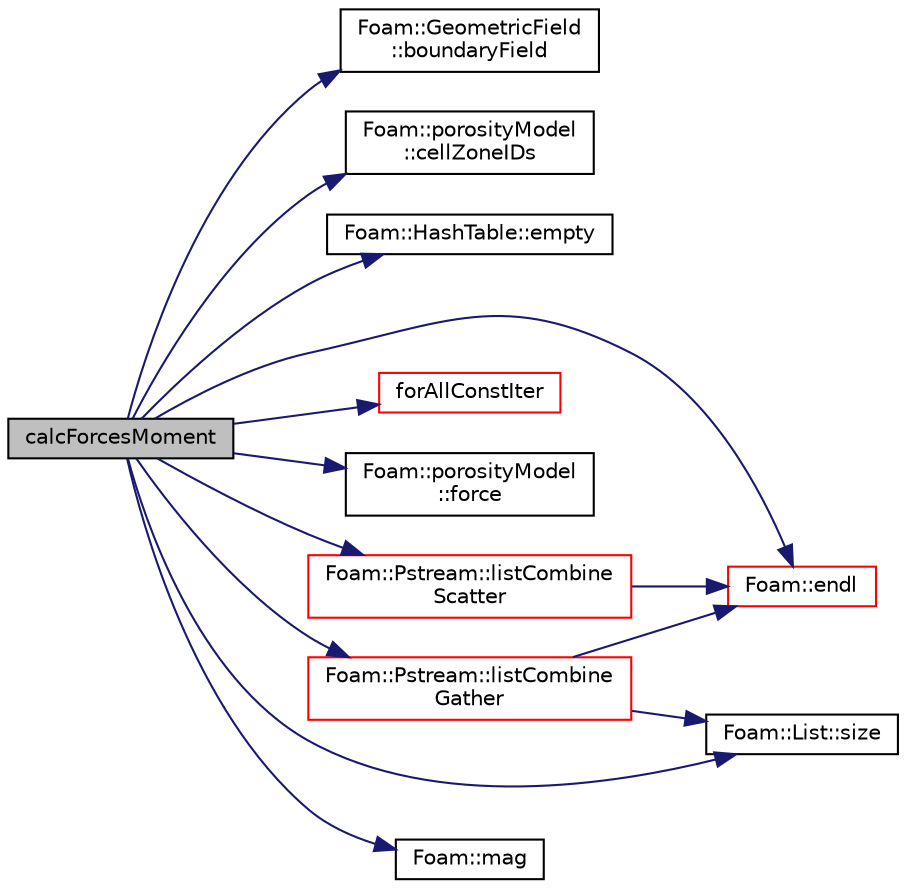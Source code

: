 digraph "calcForcesMoment"
{
  bgcolor="transparent";
  edge [fontname="Helvetica",fontsize="10",labelfontname="Helvetica",labelfontsize="10"];
  node [fontname="Helvetica",fontsize="10",shape=record];
  rankdir="LR";
  Node1449 [label="calcForcesMoment",height=0.2,width=0.4,color="black", fillcolor="grey75", style="filled", fontcolor="black"];
  Node1449 -> Node1450 [color="midnightblue",fontsize="10",style="solid",fontname="Helvetica"];
  Node1450 [label="Foam::GeometricField\l::boundaryField",height=0.2,width=0.4,color="black",URL="$a23249.html#a9ff7de36fba06b4f4f77a75142ad72b6",tooltip="Return const-reference to the boundary field. "];
  Node1449 -> Node1451 [color="midnightblue",fontsize="10",style="solid",fontname="Helvetica"];
  Node1451 [label="Foam::porosityModel\l::cellZoneIDs",height=0.2,width=0.4,color="black",URL="$a22701.html#a54d629afedaac742be587fbf78f4f583",tooltip="Return const access to the cell zone IDs. "];
  Node1449 -> Node1452 [color="midnightblue",fontsize="10",style="solid",fontname="Helvetica"];
  Node1452 [label="Foam::HashTable::empty",height=0.2,width=0.4,color="black",URL="$a26841.html#a644718bb2fb240de962dc3c9a1fdf0dc",tooltip="Return true if the hash table is empty. "];
  Node1449 -> Node1453 [color="midnightblue",fontsize="10",style="solid",fontname="Helvetica"];
  Node1453 [label="Foam::endl",height=0.2,width=0.4,color="red",URL="$a21851.html#a2db8fe02a0d3909e9351bb4275b23ce4",tooltip="Add newline and flush stream. "];
  Node1449 -> Node1455 [color="midnightblue",fontsize="10",style="solid",fontname="Helvetica"];
  Node1455 [label="forAllConstIter",height=0.2,width=0.4,color="red",URL="$a39311.html#ae21e2836509b0fa7f7cedf6493b11b09"];
  Node1449 -> Node1749 [color="midnightblue",fontsize="10",style="solid",fontname="Helvetica"];
  Node1749 [label="Foam::porosityModel\l::force",height=0.2,width=0.4,color="black",URL="$a22701.html#af861626b8649e3f77afdfc16e8438a93",tooltip="Return the force over the cell zone(s) "];
  Node1449 -> Node1750 [color="midnightblue",fontsize="10",style="solid",fontname="Helvetica"];
  Node1750 [label="Foam::Pstream::listCombine\lGather",height=0.2,width=0.4,color="red",URL="$a27357.html#a8c0e5044dc4a942cf62b06797c3a743f"];
  Node1750 -> Node1453 [color="midnightblue",fontsize="10",style="solid",fontname="Helvetica"];
  Node1750 -> Node1551 [color="midnightblue",fontsize="10",style="solid",fontname="Helvetica"];
  Node1551 [label="Foam::List::size",height=0.2,width=0.4,color="black",URL="$a26833.html#a8a5f6fa29bd4b500caf186f60245b384",tooltip="Override size to be inconsistent with allocated storage. "];
  Node1449 -> Node1755 [color="midnightblue",fontsize="10",style="solid",fontname="Helvetica"];
  Node1755 [label="Foam::Pstream::listCombine\lScatter",height=0.2,width=0.4,color="red",URL="$a27357.html#adfd4915b68ab7181dccb847976286e56",tooltip="Scatter data. Reverse of combineGather. "];
  Node1755 -> Node1453 [color="midnightblue",fontsize="10",style="solid",fontname="Helvetica"];
  Node1449 -> Node1565 [color="midnightblue",fontsize="10",style="solid",fontname="Helvetica"];
  Node1565 [label="Foam::mag",height=0.2,width=0.4,color="black",URL="$a21851.html#a929da2a3fdcf3dacbbe0487d3a330dae"];
  Node1449 -> Node1551 [color="midnightblue",fontsize="10",style="solid",fontname="Helvetica"];
}
